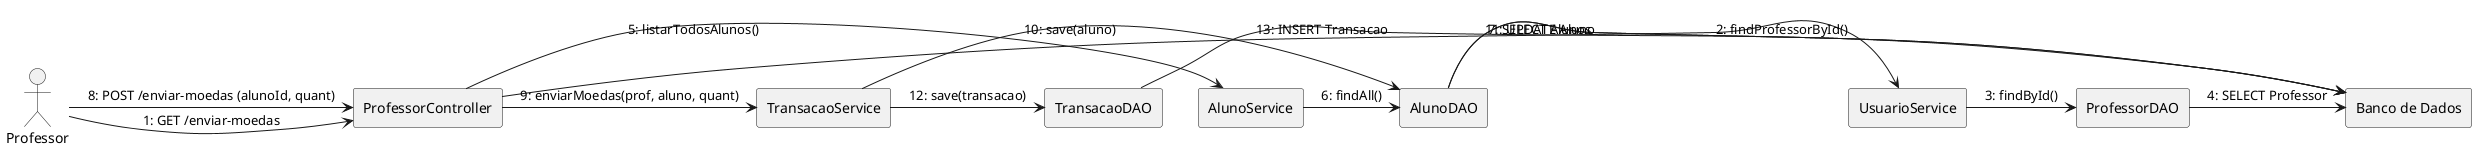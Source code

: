 @startuml Diagrama de Comunicação - Envio de Moedas (Professor)

skinparam handwritten false
skinparam style strictuml
skinparam linetype ortho ' Estilo de linha reta para melhor clareza nas conexões diretas

actor Professor as professor

rectangle "ProfessorController" as pc
rectangle "UsuarioService" as us
rectangle "AlunoService" as sa
rectangle "TransacaoService" as ts
rectangle "AlunoDAO" as adao
rectangle "ProfessorDAO" as pdao
rectangle "TransacaoDAO" as tdao
rectangle "Banco de Dados" as db 
' Mensagens na ordem sequencial, focando APENAS nas chamadas de operação.
' Não há setas de retorno explícitas. O retorno de dados é implícito na conclusão da chamada.

' Fluxo para Exibir o Formulário (GET)
professor -> pc : 1: GET /enviar-moedas
pc -> us : 2: findProfessorById()
us -> pdao : 3: findById()
pdao -> db : 4: SELECT Professor

pc -> sa : 5: listarTodosAlunos()
sa -> adao : 6: findAll()
adao -> db : 7: SELECT Alunos

' Fluxo para Efetivar a Transferência (POST)
professor -> pc : 8: POST /enviar-moedas (alunoId, quant)
pc -> ts : 9: enviarMoedas(prof, aluno, quant)
ts -> adao : 10: save(aluno)
adao -> db : 11: UPDATE Aluno
ts -> tdao : 12: save(transacao)
tdao -> db : 13: INSERT Transacao
@enduml
